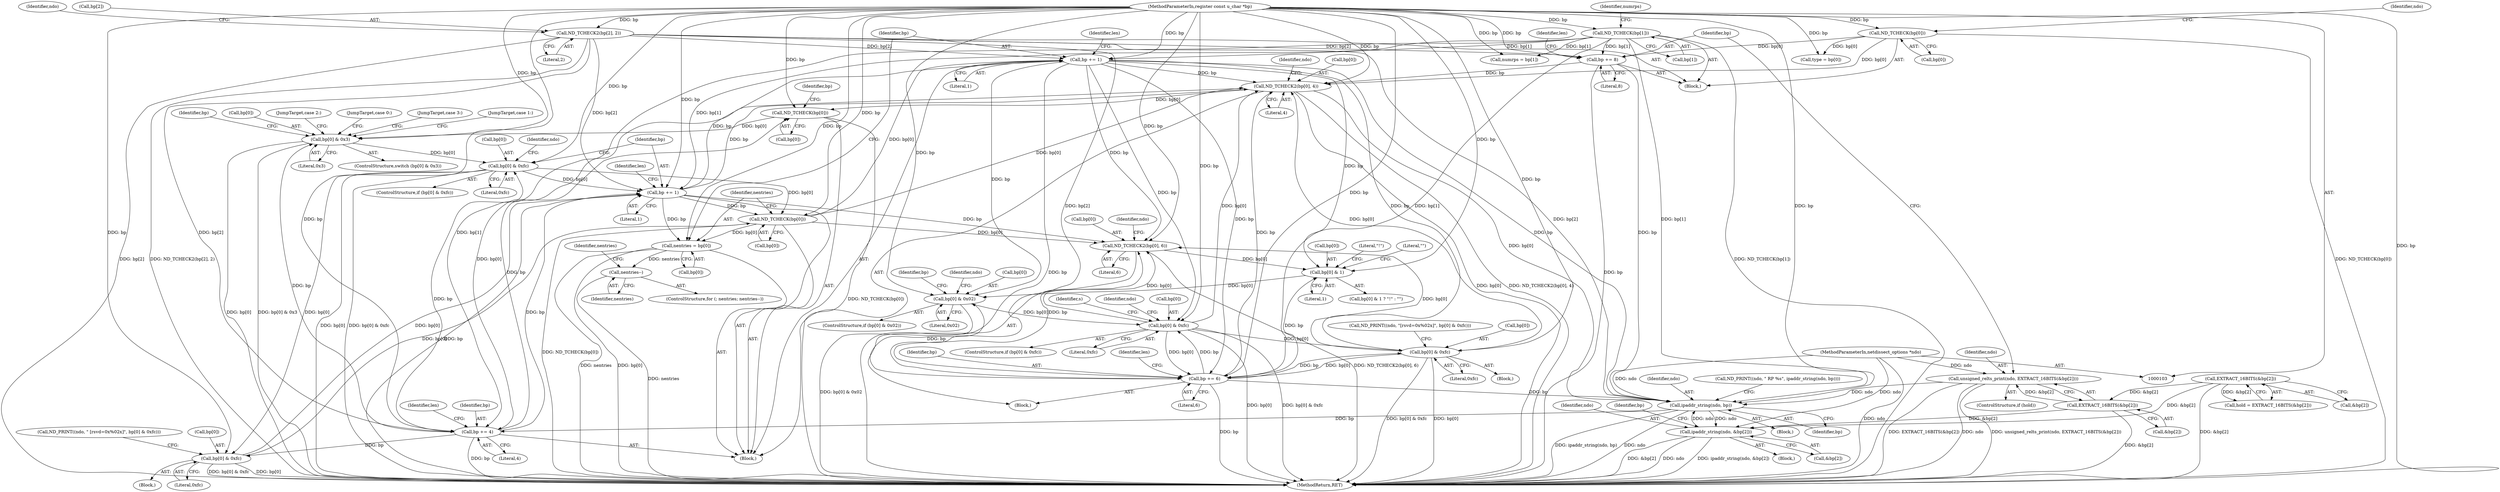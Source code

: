 digraph "0_tcpdump_5dc1860d8267b1e0cb78c9ffa2a40bea2fdb3ddc@pointer" {
"1000303" [label="(Call,bp += 1)"];
"1000283" [label="(Call,bp += 1)"];
"1000268" [label="(Call,bp[0] & 0xfc)"];
"1000237" [label="(Call,bp[0] & 0x3)"];
"1000232" [label="(Call,ND_TCHECK(bp[0]))"];
"1000208" [label="(Call,ND_TCHECK2(bp[0], 4))"];
"1000376" [label="(Call,bp[0] & 0xfc)"];
"1000303" [label="(Call,bp += 1)"];
"1000161" [label="(Call,ND_TCHECK2(bp[2], 2))"];
"1000105" [label="(MethodParameterIn,register const u_char *bp)"];
"1000152" [label="(Call,ND_TCHECK(bp[1]))"];
"1000294" [label="(Call,ND_TCHECK(bp[0]))"];
"1000278" [label="(Call,bp[0] & 0xfc)"];
"1000221" [label="(Call,bp += 4)"];
"1000218" [label="(Call,ipaddr_string(ndo, bp))"];
"1000179" [label="(Call,unsigned_relts_print(ndo, EXTRACT_16BITS(&bp[2])))"];
"1000104" [label="(MethodParameterIn,netdissect_options *ndo)"];
"1000181" [label="(Call,EXTRACT_16BITS(&bp[2]))"];
"1000172" [label="(Call,EXTRACT_16BITS(&bp[2]))"];
"1000344" [label="(Call,ipaddr_string(ndo, &bp[2]))"];
"1000191" [label="(Call,bp += 8)"];
"1000116" [label="(Call,ND_TCHECK(bp[0]))"];
"1000384" [label="(Call,bp += 6)"];
"1000365" [label="(Call,bp[0] & 0xfc)"];
"1000354" [label="(Call,bp[0] & 0x02)"];
"1000336" [label="(Call,bp[0] & 1)"];
"1000322" [label="(Call,ND_TCHECK2(bp[0], 6))"];
"1000298" [label="(Call,nentries = bp[0])"];
"1000314" [label="(Call,nentries--)"];
"1000241" [label="(Literal,0x3)"];
"1000267" [label="(ControlStructure,if (bp[0] & 0xfc))"];
"1000342" [label="(Literal,\"\")"];
"1000269" [label="(Call,bp[0])"];
"1000236" [label="(ControlStructure,switch (bp[0] & 0x3))"];
"1000107" [label="(Block,)"];
"1000299" [label="(Identifier,nentries)"];
"1000340" [label="(Literal,1)"];
"1000239" [label="(Identifier,bp)"];
"1000382" [label="(Identifier,s)"];
"1000270" [label="(Identifier,bp)"];
"1000181" [label="(Call,EXTRACT_16BITS(&bp[2]))"];
"1000371" [label="(Call,ND_PRINT((ndo, \"[rsvd=0x%02x]\", bp[0] & 0xfc)))"];
"1000362" [label="(Identifier,ndo)"];
"1000220" [label="(Identifier,bp)"];
"1000152" [label="(Call,ND_TCHECK(bp[1]))"];
"1000314" [label="(Call,nentries--)"];
"1000218" [label="(Call,ipaddr_string(ndo, bp))"];
"1000238" [label="(Call,bp[0])"];
"1000233" [label="(Call,bp[0])"];
"1000386" [label="(Literal,6)"];
"1000300" [label="(Call,bp[0])"];
"1000358" [label="(Literal,0x02)"];
"1000156" [label="(Call,numrps = bp[1])"];
"1000373" [label="(Identifier,ndo)"];
"1000305" [label="(Literal,1)"];
"1000323" [label="(Call,bp[0])"];
"1000180" [label="(Identifier,ndo)"];
"1000307" [label="(Identifier,len)"];
"1000200" [label="(Block,)"];
"1000122" [label="(Identifier,ndo)"];
"1000237" [label="(Call,bp[0] & 0x3)"];
"1000279" [label="(Call,bp[0])"];
"1000337" [label="(Call,bp[0])"];
"1000287" [label="(Identifier,len)"];
"1000343" [label="(Block,)"];
"1000255" [label="(JumpTarget,case 2:)"];
"1000336" [label="(Call,bp[0] & 1)"];
"1000243" [label="(JumpTarget,case 0:)"];
"1000182" [label="(Call,&bp[2])"];
"1000295" [label="(Call,bp[0])"];
"1000177" [label="(ControlStructure,if (hold))"];
"1000213" [label="(Call,ND_PRINT((ndo, \" RP %s\", ipaddr_string(ndo, bp))))"];
"1000221" [label="(Call,bp += 4)"];
"1000272" [label="(Literal,0xfc)"];
"1000209" [label="(Call,bp[0])"];
"1000313" [label="(Identifier,nentries)"];
"1000384" [label="(Call,bp += 6)"];
"1000316" [label="(Block,)"];
"1000329" [label="(Identifier,ndo)"];
"1000216" [label="(Block,)"];
"1000351" [label="(Identifier,bp)"];
"1000369" [label="(Literal,0xfc)"];
"1000335" [label="(Call,bp[0] & 1 ? \"!\" : \"\")"];
"1000283" [label="(Call,bp += 1)"];
"1000168" [label="(Identifier,ndo)"];
"1000322" [label="(Call,ND_TCHECK2(bp[0], 6))"];
"1000346" [label="(Call,&bp[2])"];
"1000225" [label="(Identifier,len)"];
"1000376" [label="(Call,bp[0] & 0xfc)"];
"1000366" [label="(Call,bp[0])"];
"1000261" [label="(JumpTarget,case 3:)"];
"1000353" [label="(ControlStructure,if (bp[0] & 0x02))"];
"1000315" [label="(Identifier,nentries)"];
"1000344" [label="(Call,ipaddr_string(ndo, &bp[2]))"];
"1000170" [label="(Call,hold = EXTRACT_16BITS(&bp[2]))"];
"1000284" [label="(Identifier,bp)"];
"1000232" [label="(Call,ND_TCHECK(bp[0]))"];
"1000355" [label="(Call,bp[0])"];
"1000179" [label="(Call,unsigned_relts_print(ndo, EXTRACT_16BITS(&bp[2])))"];
"1000195" [label="(Identifier,len)"];
"1000273" [label="(Call,ND_PRINT((ndo, \" [rsvd=0x%02x]\", bp[0] & 0xfc)))"];
"1000341" [label="(Literal,\"!\")"];
"1000192" [label="(Identifier,bp)"];
"1000367" [label="(Identifier,bp)"];
"1000173" [label="(Call,&bp[2])"];
"1000276" [label="(Block,)"];
"1000397" [label="(MethodReturn,RET)"];
"1000268" [label="(Call,bp[0] & 0xfc)"];
"1000223" [label="(Literal,4)"];
"1000193" [label="(Literal,8)"];
"1000157" [label="(Identifier,numrps)"];
"1000191" [label="(Call,bp += 8)"];
"1000312" [label="(ControlStructure,for (; nentries; nentries--))"];
"1000294" [label="(Call,ND_TCHECK(bp[0]))"];
"1000377" [label="(Call,bp[0])"];
"1000153" [label="(Call,bp[1])"];
"1000212" [label="(Literal,4)"];
"1000298" [label="(Call,nentries = bp[0])"];
"1000388" [label="(Identifier,len)"];
"1000304" [label="(Identifier,bp)"];
"1000345" [label="(Identifier,ndo)"];
"1000354" [label="(Call,bp[0] & 0x02)"];
"1000215" [label="(Identifier,ndo)"];
"1000104" [label="(MethodParameterIn,netdissect_options *ndo)"];
"1000219" [label="(Identifier,ndo)"];
"1000364" [label="(ControlStructure,if (bp[0] & 0xfc))"];
"1000249" [label="(JumpTarget,case 1:)"];
"1000165" [label="(Literal,2)"];
"1000172" [label="(Call,EXTRACT_16BITS(&bp[2]))"];
"1000161" [label="(Call,ND_TCHECK2(bp[2], 2))"];
"1000162" [label="(Call,bp[2])"];
"1000303" [label="(Call,bp += 1)"];
"1000278" [label="(Call,bp[0] & 0xfc)"];
"1000222" [label="(Identifier,bp)"];
"1000124" [label="(Call,type = bp[0])"];
"1000380" [label="(Literal,0xfc)"];
"1000365" [label="(Call,bp[0] & 0xfc)"];
"1000282" [label="(Literal,0xfc)"];
"1000275" [label="(Identifier,ndo)"];
"1000208" [label="(Call,ND_TCHECK2(bp[0], 4))"];
"1000285" [label="(Literal,1)"];
"1000374" [label="(Block,)"];
"1000385" [label="(Identifier,bp)"];
"1000116" [label="(Call,ND_TCHECK(bp[0]))"];
"1000117" [label="(Call,bp[0])"];
"1000105" [label="(MethodParameterIn,register const u_char *bp)"];
"1000326" [label="(Literal,6)"];
"1000303" -> "1000200"  [label="AST: "];
"1000303" -> "1000305"  [label="CFG: "];
"1000304" -> "1000303"  [label="AST: "];
"1000305" -> "1000303"  [label="AST: "];
"1000307" -> "1000303"  [label="CFG: "];
"1000303" -> "1000397"  [label="DDG: bp"];
"1000303" -> "1000208"  [label="DDG: bp"];
"1000303" -> "1000218"  [label="DDG: bp"];
"1000283" -> "1000303"  [label="DDG: bp"];
"1000161" -> "1000303"  [label="DDG: bp[2]"];
"1000105" -> "1000303"  [label="DDG: bp"];
"1000152" -> "1000303"  [label="DDG: bp[1]"];
"1000294" -> "1000303"  [label="DDG: bp[0]"];
"1000303" -> "1000322"  [label="DDG: bp"];
"1000303" -> "1000336"  [label="DDG: bp"];
"1000303" -> "1000354"  [label="DDG: bp"];
"1000303" -> "1000365"  [label="DDG: bp"];
"1000303" -> "1000376"  [label="DDG: bp"];
"1000303" -> "1000384"  [label="DDG: bp"];
"1000283" -> "1000200"  [label="AST: "];
"1000283" -> "1000285"  [label="CFG: "];
"1000284" -> "1000283"  [label="AST: "];
"1000285" -> "1000283"  [label="AST: "];
"1000287" -> "1000283"  [label="CFG: "];
"1000283" -> "1000397"  [label="DDG: bp"];
"1000283" -> "1000208"  [label="DDG: bp"];
"1000268" -> "1000283"  [label="DDG: bp[0]"];
"1000221" -> "1000283"  [label="DDG: bp"];
"1000161" -> "1000283"  [label="DDG: bp[2]"];
"1000278" -> "1000283"  [label="DDG: bp[0]"];
"1000105" -> "1000283"  [label="DDG: bp"];
"1000152" -> "1000283"  [label="DDG: bp[1]"];
"1000283" -> "1000294"  [label="DDG: bp"];
"1000283" -> "1000298"  [label="DDG: bp"];
"1000283" -> "1000322"  [label="DDG: bp"];
"1000268" -> "1000267"  [label="AST: "];
"1000268" -> "1000272"  [label="CFG: "];
"1000269" -> "1000268"  [label="AST: "];
"1000272" -> "1000268"  [label="AST: "];
"1000275" -> "1000268"  [label="CFG: "];
"1000284" -> "1000268"  [label="CFG: "];
"1000268" -> "1000397"  [label="DDG: bp[0]"];
"1000268" -> "1000397"  [label="DDG: bp[0] & 0xfc"];
"1000237" -> "1000268"  [label="DDG: bp[0]"];
"1000221" -> "1000268"  [label="DDG: bp"];
"1000105" -> "1000268"  [label="DDG: bp"];
"1000268" -> "1000278"  [label="DDG: bp[0]"];
"1000268" -> "1000294"  [label="DDG: bp[0]"];
"1000237" -> "1000236"  [label="AST: "];
"1000237" -> "1000241"  [label="CFG: "];
"1000238" -> "1000237"  [label="AST: "];
"1000241" -> "1000237"  [label="AST: "];
"1000243" -> "1000237"  [label="CFG: "];
"1000249" -> "1000237"  [label="CFG: "];
"1000255" -> "1000237"  [label="CFG: "];
"1000261" -> "1000237"  [label="CFG: "];
"1000270" -> "1000237"  [label="CFG: "];
"1000237" -> "1000397"  [label="DDG: bp[0] & 0x3"];
"1000237" -> "1000397"  [label="DDG: bp[0]"];
"1000232" -> "1000237"  [label="DDG: bp[0]"];
"1000221" -> "1000237"  [label="DDG: bp"];
"1000105" -> "1000237"  [label="DDG: bp"];
"1000232" -> "1000200"  [label="AST: "];
"1000232" -> "1000233"  [label="CFG: "];
"1000233" -> "1000232"  [label="AST: "];
"1000239" -> "1000232"  [label="CFG: "];
"1000232" -> "1000397"  [label="DDG: ND_TCHECK(bp[0])"];
"1000208" -> "1000232"  [label="DDG: bp[0]"];
"1000221" -> "1000232"  [label="DDG: bp"];
"1000105" -> "1000232"  [label="DDG: bp"];
"1000208" -> "1000200"  [label="AST: "];
"1000208" -> "1000212"  [label="CFG: "];
"1000209" -> "1000208"  [label="AST: "];
"1000212" -> "1000208"  [label="AST: "];
"1000215" -> "1000208"  [label="CFG: "];
"1000208" -> "1000397"  [label="DDG: bp[0]"];
"1000208" -> "1000397"  [label="DDG: ND_TCHECK2(bp[0], 4)"];
"1000376" -> "1000208"  [label="DDG: bp[0]"];
"1000191" -> "1000208"  [label="DDG: bp"];
"1000384" -> "1000208"  [label="DDG: bp"];
"1000365" -> "1000208"  [label="DDG: bp[0]"];
"1000105" -> "1000208"  [label="DDG: bp"];
"1000116" -> "1000208"  [label="DDG: bp[0]"];
"1000294" -> "1000208"  [label="DDG: bp[0]"];
"1000208" -> "1000218"  [label="DDG: bp[0]"];
"1000208" -> "1000221"  [label="DDG: bp[0]"];
"1000376" -> "1000374"  [label="AST: "];
"1000376" -> "1000380"  [label="CFG: "];
"1000377" -> "1000376"  [label="AST: "];
"1000380" -> "1000376"  [label="AST: "];
"1000371" -> "1000376"  [label="CFG: "];
"1000376" -> "1000397"  [label="DDG: bp[0] & 0xfc"];
"1000376" -> "1000397"  [label="DDG: bp[0]"];
"1000376" -> "1000322"  [label="DDG: bp[0]"];
"1000365" -> "1000376"  [label="DDG: bp[0]"];
"1000384" -> "1000376"  [label="DDG: bp"];
"1000105" -> "1000376"  [label="DDG: bp"];
"1000376" -> "1000384"  [label="DDG: bp[0]"];
"1000161" -> "1000107"  [label="AST: "];
"1000161" -> "1000165"  [label="CFG: "];
"1000162" -> "1000161"  [label="AST: "];
"1000165" -> "1000161"  [label="AST: "];
"1000168" -> "1000161"  [label="CFG: "];
"1000161" -> "1000397"  [label="DDG: bp[2]"];
"1000161" -> "1000397"  [label="DDG: ND_TCHECK2(bp[2], 2)"];
"1000105" -> "1000161"  [label="DDG: bp"];
"1000161" -> "1000191"  [label="DDG: bp[2]"];
"1000161" -> "1000218"  [label="DDG: bp[2]"];
"1000161" -> "1000221"  [label="DDG: bp[2]"];
"1000161" -> "1000384"  [label="DDG: bp[2]"];
"1000105" -> "1000103"  [label="AST: "];
"1000105" -> "1000397"  [label="DDG: bp"];
"1000105" -> "1000116"  [label="DDG: bp"];
"1000105" -> "1000124"  [label="DDG: bp"];
"1000105" -> "1000152"  [label="DDG: bp"];
"1000105" -> "1000156"  [label="DDG: bp"];
"1000105" -> "1000191"  [label="DDG: bp"];
"1000105" -> "1000218"  [label="DDG: bp"];
"1000105" -> "1000221"  [label="DDG: bp"];
"1000105" -> "1000278"  [label="DDG: bp"];
"1000105" -> "1000294"  [label="DDG: bp"];
"1000105" -> "1000298"  [label="DDG: bp"];
"1000105" -> "1000322"  [label="DDG: bp"];
"1000105" -> "1000336"  [label="DDG: bp"];
"1000105" -> "1000354"  [label="DDG: bp"];
"1000105" -> "1000365"  [label="DDG: bp"];
"1000105" -> "1000384"  [label="DDG: bp"];
"1000152" -> "1000107"  [label="AST: "];
"1000152" -> "1000153"  [label="CFG: "];
"1000153" -> "1000152"  [label="AST: "];
"1000157" -> "1000152"  [label="CFG: "];
"1000152" -> "1000397"  [label="DDG: ND_TCHECK(bp[1])"];
"1000152" -> "1000156"  [label="DDG: bp[1]"];
"1000152" -> "1000191"  [label="DDG: bp[1]"];
"1000152" -> "1000218"  [label="DDG: bp[1]"];
"1000152" -> "1000221"  [label="DDG: bp[1]"];
"1000152" -> "1000384"  [label="DDG: bp[1]"];
"1000294" -> "1000200"  [label="AST: "];
"1000294" -> "1000295"  [label="CFG: "];
"1000295" -> "1000294"  [label="AST: "];
"1000299" -> "1000294"  [label="CFG: "];
"1000294" -> "1000397"  [label="DDG: ND_TCHECK(bp[0])"];
"1000278" -> "1000294"  [label="DDG: bp[0]"];
"1000294" -> "1000298"  [label="DDG: bp[0]"];
"1000294" -> "1000322"  [label="DDG: bp[0]"];
"1000278" -> "1000276"  [label="AST: "];
"1000278" -> "1000282"  [label="CFG: "];
"1000279" -> "1000278"  [label="AST: "];
"1000282" -> "1000278"  [label="AST: "];
"1000273" -> "1000278"  [label="CFG: "];
"1000278" -> "1000397"  [label="DDG: bp[0] & 0xfc"];
"1000278" -> "1000397"  [label="DDG: bp[0]"];
"1000221" -> "1000278"  [label="DDG: bp"];
"1000221" -> "1000200"  [label="AST: "];
"1000221" -> "1000223"  [label="CFG: "];
"1000222" -> "1000221"  [label="AST: "];
"1000223" -> "1000221"  [label="AST: "];
"1000225" -> "1000221"  [label="CFG: "];
"1000221" -> "1000397"  [label="DDG: bp"];
"1000218" -> "1000221"  [label="DDG: bp"];
"1000218" -> "1000216"  [label="AST: "];
"1000218" -> "1000220"  [label="CFG: "];
"1000219" -> "1000218"  [label="AST: "];
"1000220" -> "1000218"  [label="AST: "];
"1000213" -> "1000218"  [label="CFG: "];
"1000218" -> "1000397"  [label="DDG: ndo"];
"1000218" -> "1000397"  [label="DDG: ipaddr_string(ndo, bp)"];
"1000179" -> "1000218"  [label="DDG: ndo"];
"1000344" -> "1000218"  [label="DDG: ndo"];
"1000104" -> "1000218"  [label="DDG: ndo"];
"1000191" -> "1000218"  [label="DDG: bp"];
"1000384" -> "1000218"  [label="DDG: bp"];
"1000218" -> "1000344"  [label="DDG: ndo"];
"1000179" -> "1000177"  [label="AST: "];
"1000179" -> "1000181"  [label="CFG: "];
"1000180" -> "1000179"  [label="AST: "];
"1000181" -> "1000179"  [label="AST: "];
"1000192" -> "1000179"  [label="CFG: "];
"1000179" -> "1000397"  [label="DDG: unsigned_relts_print(ndo, EXTRACT_16BITS(&bp[2]))"];
"1000179" -> "1000397"  [label="DDG: EXTRACT_16BITS(&bp[2])"];
"1000179" -> "1000397"  [label="DDG: ndo"];
"1000104" -> "1000179"  [label="DDG: ndo"];
"1000181" -> "1000179"  [label="DDG: &bp[2]"];
"1000104" -> "1000103"  [label="AST: "];
"1000104" -> "1000397"  [label="DDG: ndo"];
"1000104" -> "1000344"  [label="DDG: ndo"];
"1000181" -> "1000182"  [label="CFG: "];
"1000182" -> "1000181"  [label="AST: "];
"1000181" -> "1000397"  [label="DDG: &bp[2]"];
"1000172" -> "1000181"  [label="DDG: &bp[2]"];
"1000181" -> "1000344"  [label="DDG: &bp[2]"];
"1000172" -> "1000170"  [label="AST: "];
"1000172" -> "1000173"  [label="CFG: "];
"1000173" -> "1000172"  [label="AST: "];
"1000170" -> "1000172"  [label="CFG: "];
"1000172" -> "1000397"  [label="DDG: &bp[2]"];
"1000172" -> "1000170"  [label="DDG: &bp[2]"];
"1000172" -> "1000344"  [label="DDG: &bp[2]"];
"1000344" -> "1000343"  [label="AST: "];
"1000344" -> "1000346"  [label="CFG: "];
"1000345" -> "1000344"  [label="AST: "];
"1000346" -> "1000344"  [label="AST: "];
"1000351" -> "1000344"  [label="CFG: "];
"1000344" -> "1000397"  [label="DDG: ipaddr_string(ndo, &bp[2])"];
"1000344" -> "1000397"  [label="DDG: &bp[2]"];
"1000344" -> "1000397"  [label="DDG: ndo"];
"1000191" -> "1000107"  [label="AST: "];
"1000191" -> "1000193"  [label="CFG: "];
"1000192" -> "1000191"  [label="AST: "];
"1000193" -> "1000191"  [label="AST: "];
"1000195" -> "1000191"  [label="CFG: "];
"1000191" -> "1000397"  [label="DDG: bp"];
"1000116" -> "1000191"  [label="DDG: bp[0]"];
"1000116" -> "1000107"  [label="AST: "];
"1000116" -> "1000117"  [label="CFG: "];
"1000117" -> "1000116"  [label="AST: "];
"1000122" -> "1000116"  [label="CFG: "];
"1000116" -> "1000397"  [label="DDG: ND_TCHECK(bp[0])"];
"1000116" -> "1000124"  [label="DDG: bp[0]"];
"1000384" -> "1000316"  [label="AST: "];
"1000384" -> "1000386"  [label="CFG: "];
"1000385" -> "1000384"  [label="AST: "];
"1000386" -> "1000384"  [label="AST: "];
"1000388" -> "1000384"  [label="CFG: "];
"1000384" -> "1000397"  [label="DDG: bp"];
"1000384" -> "1000322"  [label="DDG: bp"];
"1000384" -> "1000336"  [label="DDG: bp"];
"1000384" -> "1000354"  [label="DDG: bp"];
"1000384" -> "1000365"  [label="DDG: bp"];
"1000365" -> "1000384"  [label="DDG: bp[0]"];
"1000365" -> "1000364"  [label="AST: "];
"1000365" -> "1000369"  [label="CFG: "];
"1000366" -> "1000365"  [label="AST: "];
"1000369" -> "1000365"  [label="AST: "];
"1000373" -> "1000365"  [label="CFG: "];
"1000382" -> "1000365"  [label="CFG: "];
"1000365" -> "1000397"  [label="DDG: bp[0] & 0xfc"];
"1000365" -> "1000397"  [label="DDG: bp[0]"];
"1000365" -> "1000322"  [label="DDG: bp[0]"];
"1000354" -> "1000365"  [label="DDG: bp[0]"];
"1000354" -> "1000353"  [label="AST: "];
"1000354" -> "1000358"  [label="CFG: "];
"1000355" -> "1000354"  [label="AST: "];
"1000358" -> "1000354"  [label="AST: "];
"1000362" -> "1000354"  [label="CFG: "];
"1000367" -> "1000354"  [label="CFG: "];
"1000354" -> "1000397"  [label="DDG: bp[0] & 0x02"];
"1000336" -> "1000354"  [label="DDG: bp[0]"];
"1000336" -> "1000335"  [label="AST: "];
"1000336" -> "1000340"  [label="CFG: "];
"1000337" -> "1000336"  [label="AST: "];
"1000340" -> "1000336"  [label="AST: "];
"1000341" -> "1000336"  [label="CFG: "];
"1000342" -> "1000336"  [label="CFG: "];
"1000322" -> "1000336"  [label="DDG: bp[0]"];
"1000322" -> "1000316"  [label="AST: "];
"1000322" -> "1000326"  [label="CFG: "];
"1000323" -> "1000322"  [label="AST: "];
"1000326" -> "1000322"  [label="AST: "];
"1000329" -> "1000322"  [label="CFG: "];
"1000322" -> "1000397"  [label="DDG: ND_TCHECK2(bp[0], 6)"];
"1000298" -> "1000200"  [label="AST: "];
"1000298" -> "1000300"  [label="CFG: "];
"1000299" -> "1000298"  [label="AST: "];
"1000300" -> "1000298"  [label="AST: "];
"1000304" -> "1000298"  [label="CFG: "];
"1000298" -> "1000397"  [label="DDG: nentries"];
"1000298" -> "1000397"  [label="DDG: bp[0]"];
"1000298" -> "1000314"  [label="DDG: nentries"];
"1000314" -> "1000312"  [label="AST: "];
"1000314" -> "1000315"  [label="CFG: "];
"1000315" -> "1000314"  [label="AST: "];
"1000313" -> "1000314"  [label="CFG: "];
"1000314" -> "1000397"  [label="DDG: nentries"];
}
